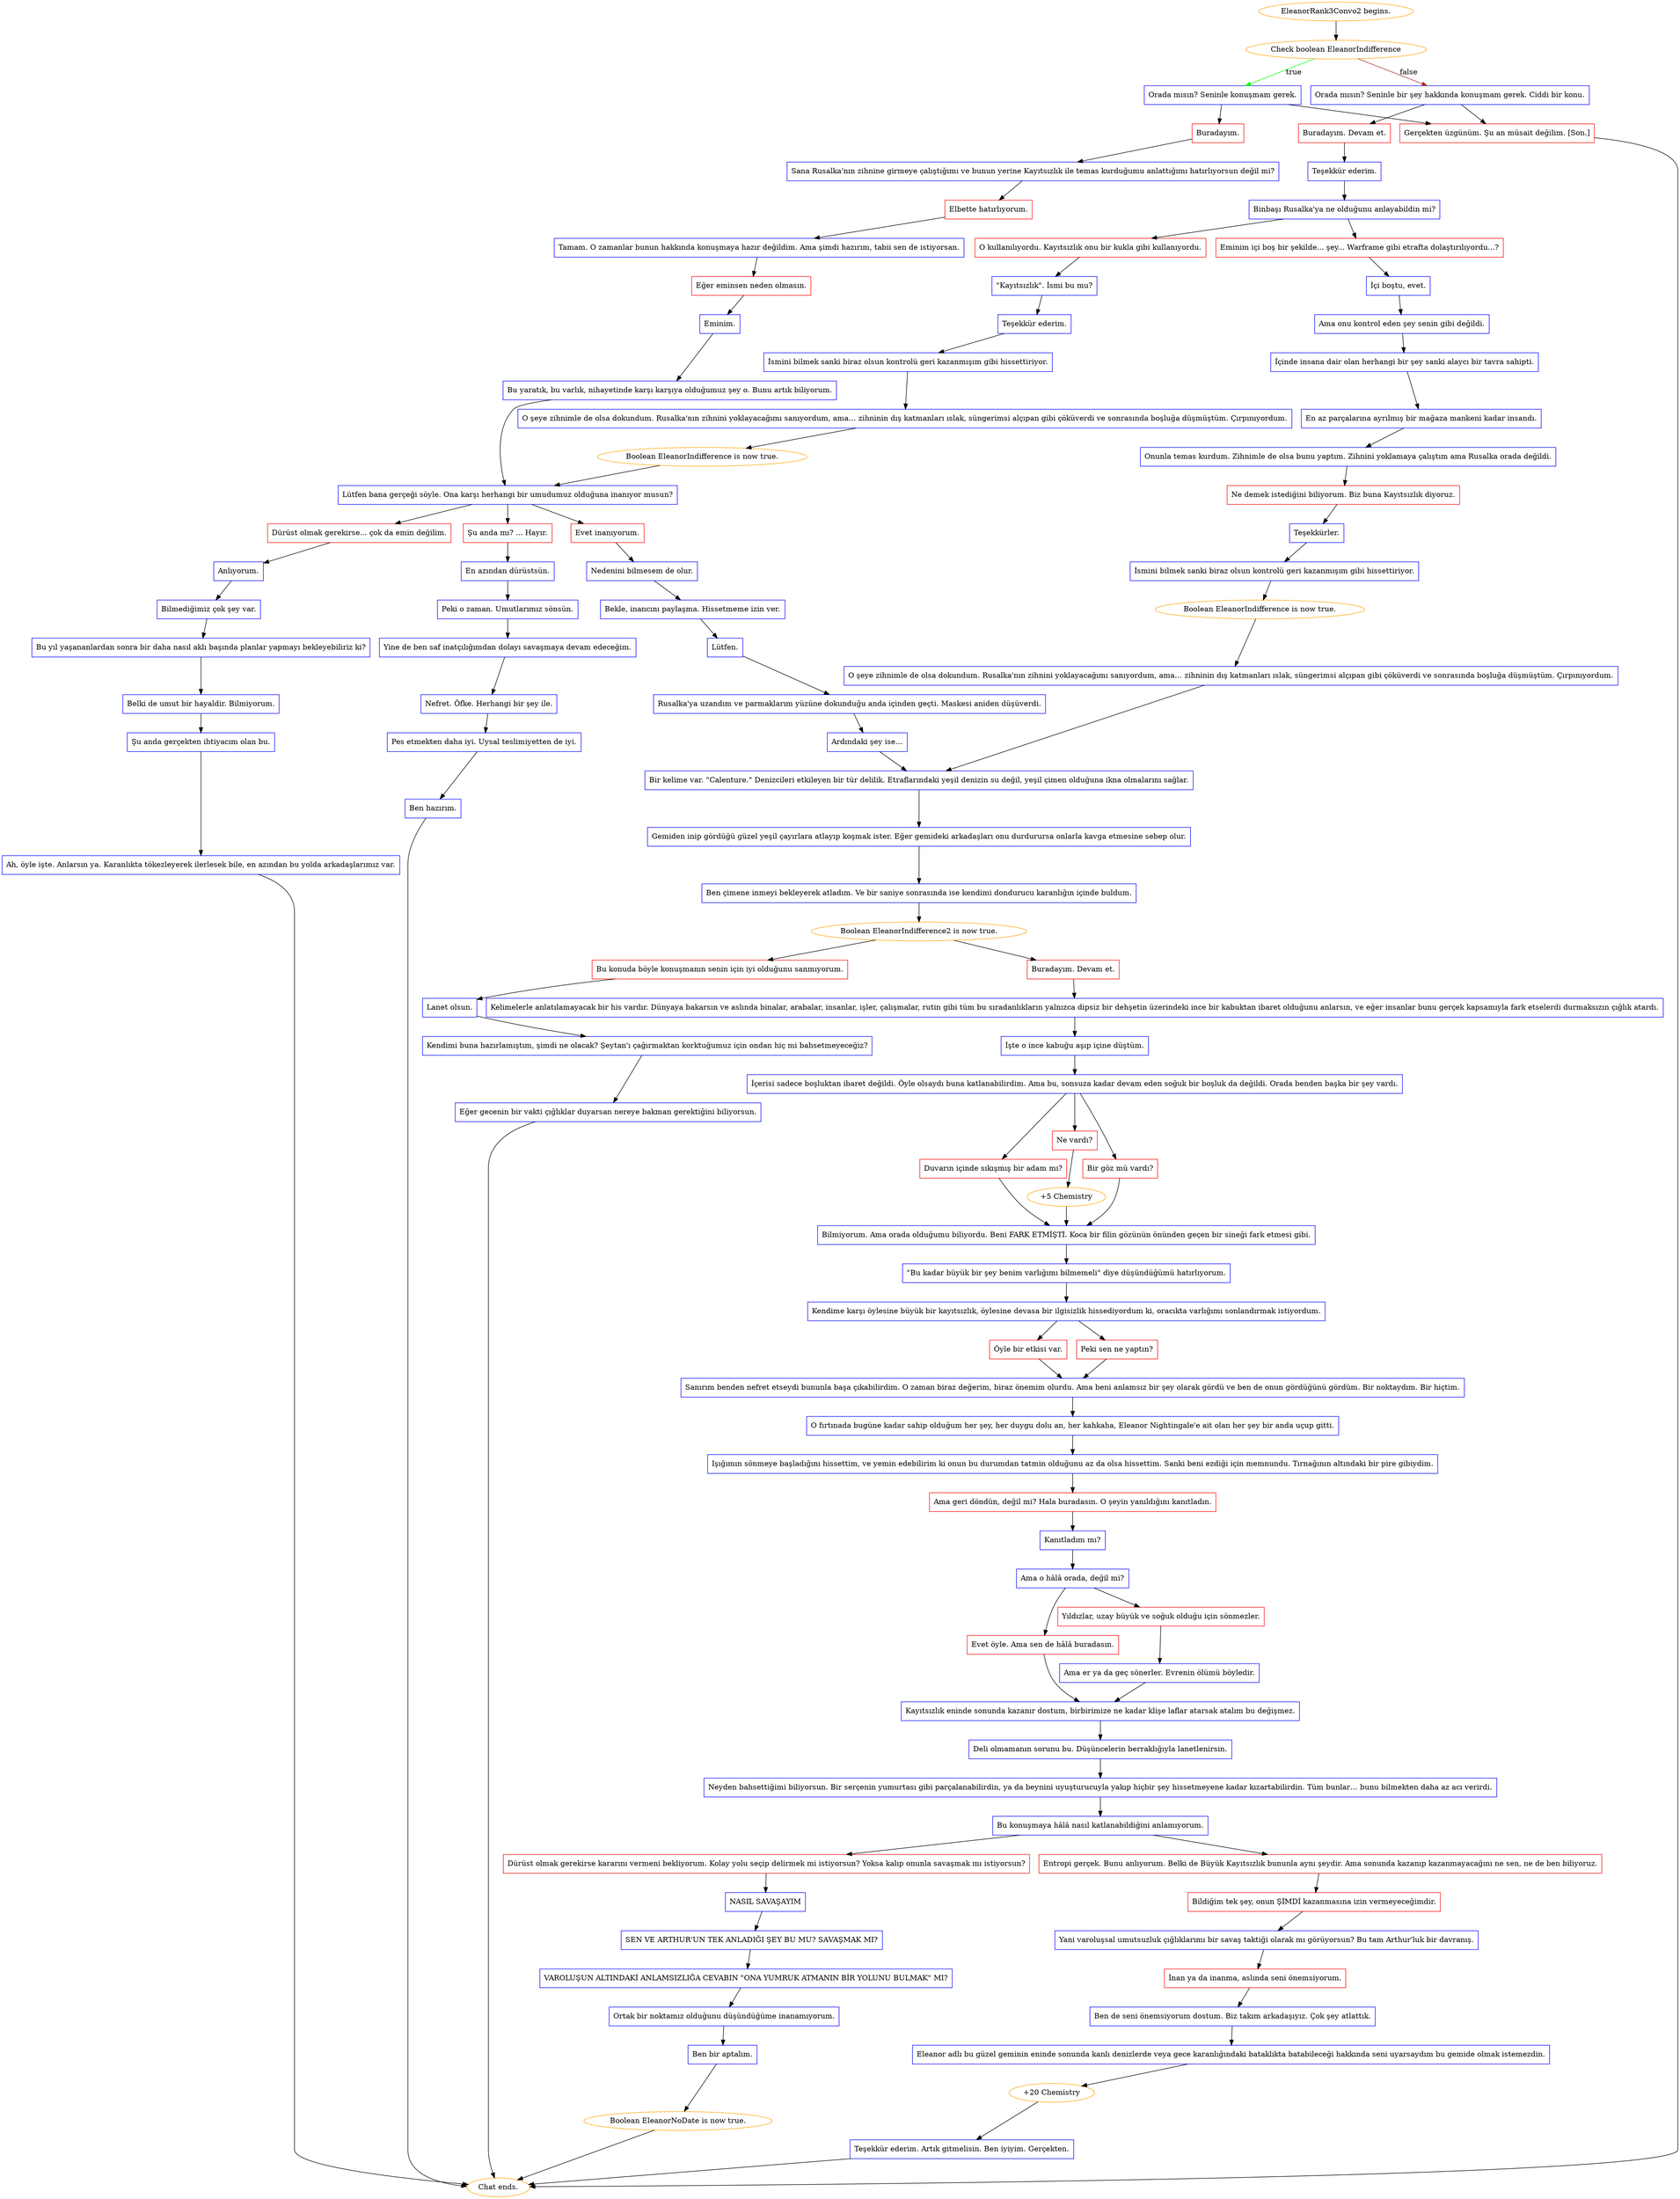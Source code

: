 digraph {
	"EleanorRank3Convo2 begins." [color=orange];
		"EleanorRank3Convo2 begins." -> j3516909029;
	j3516909029 [label="Check boolean EleanorIndifference",color=orange];
		j3516909029 -> j3449823893 [label=true,color=green];
		j3516909029 -> j2231196606 [label=false,color=brown];
	j3449823893 [label="Orada mısın? Seninle konuşmam gerek.",shape=box,color=blue];
		j3449823893 -> j778358729;
		j3449823893 -> j3535811120;
	j2231196606 [label="Orada mısın? Seninle bir şey hakkında konuşmam gerek. Ciddi bir konu.",shape=box,color=blue];
		j2231196606 -> j337157240;
		j2231196606 -> j3535811120;
	j778358729 [label="Buradayım.",shape=box,color=red];
		j778358729 -> j2666482554;
	j3535811120 [label="Gerçekten üzgünüm. Şu an müsait değilim. [Son.]",shape=box,color=red];
		j3535811120 -> "Chat ends.";
	j337157240 [label="Buradayım. Devam et.",shape=box,color=red];
		j337157240 -> j2228031750;
	j2666482554 [label="Sana Rusalka'nın zihnine girmeye çalıştığımı ve bunun yerine Kayıtsızlık ile temas kurduğumu anlattığımı hatırlıyorsun değil mi?",shape=box,color=blue];
		j2666482554 -> j4233343527;
	"Chat ends." [color=orange];
	j2228031750 [label="Teşekkür ederim.",shape=box,color=blue];
		j2228031750 -> j210965394;
	j4233343527 [label="Elbette hatırlıyorum.",shape=box,color=red];
		j4233343527 -> j3494801942;
	j210965394 [label="Binbaşı Rusalka'ya ne olduğunu anlayabildin mi?",shape=box,color=blue];
		j210965394 -> j1659003721;
		j210965394 -> j2871281396;
	j3494801942 [label="Tamam. O zamanlar bunun hakkında konuşmaya hazır değildim. Ama şimdi hazırım, tabii sen de istiyorsan.",shape=box,color=blue];
		j3494801942 -> j639106914;
	j1659003721 [label="O kullanılıyordu. Kayıtsızlık onu bir kukla gibi kullanıyordu.",shape=box,color=red];
		j1659003721 -> j270301048;
	j2871281396 [label="Eminim içi boş bir şekilde... şey... Warframe gibi etrafta dolaştırılıyordu...?",shape=box,color=red];
		j2871281396 -> j752139831;
	j639106914 [label="Eğer eminsen neden olmasın.",shape=box,color=red];
		j639106914 -> j4001177368;
	j270301048 [label="\"Kayıtsızlık\". İsmi bu mu?",shape=box,color=blue];
		j270301048 -> j358008046;
	j752139831 [label="İçi boştu, evet.",shape=box,color=blue];
		j752139831 -> j1549817087;
	j4001177368 [label="Eminim.",shape=box,color=blue];
		j4001177368 -> j2946694062;
	j358008046 [label="Teşekkür ederim.",shape=box,color=blue];
		j358008046 -> j3534419696;
	j1549817087 [label="Ama onu kontrol eden şey senin gibi değildi.",shape=box,color=blue];
		j1549817087 -> j1084348932;
	j2946694062 [label="Bu yaratık, bu varlık, nihayetinde karşı karşıya olduğumuz şey o. Bunu artık biliyorum.",shape=box,color=blue];
		j2946694062 -> j178858836;
	j3534419696 [label="İsmini bilmek sanki biraz olsun kontrolü geri kazanmışım gibi hissettiriyor.",shape=box,color=blue];
		j3534419696 -> j3661025851;
	j1084348932 [label="İçinde insana dair olan herhangi bir şey sanki alaycı bir tavra sahipti.",shape=box,color=blue];
		j1084348932 -> j2371952118;
	j178858836 [label="Lütfen bana gerçeği söyle. Ona karşı herhangi bir umudumuz olduğuna inanıyor musun?",shape=box,color=blue];
		j178858836 -> j4271381654;
		j178858836 -> j1294573627;
		j178858836 -> j1410772753;
	j3661025851 [label="O şeye zihnimle de olsa dokundum. Rusalka'nın zihnini yoklayacağımı sanıyordum, ama… zihninin dış katmanları ıslak, süngerimsi alçıpan gibi çöküverdi ve sonrasında boşluğa düşmüştüm. Çırpınıyordum.",shape=box,color=blue];
		j3661025851 -> j2880214904;
	j2371952118 [label="En az parçalarına ayrılmış bir mağaza mankeni kadar insandı.",shape=box,color=blue];
		j2371952118 -> j2021418895;
	j4271381654 [label="Şu anda mı? ... Hayır.",shape=box,color=red];
		j4271381654 -> j1358037388;
	j1294573627 [label="Dürüst olmak gerekirse... çok da emin değilim.",shape=box,color=red];
		j1294573627 -> j242296857;
	j1410772753 [label="Evet inanıyorum.",shape=box,color=red];
		j1410772753 -> j4220783346;
	j2880214904 [label="Boolean EleanorIndifference is now true.",color=orange];
		j2880214904 -> j178858836;
	j2021418895 [label="Onunla temas kurdum. Zihnimle de olsa bunu yaptım. Zihnini yoklamaya çalıştım ama Rusalka orada değildi.",shape=box,color=blue];
		j2021418895 -> j2167353389;
	j1358037388 [label="En azından dürüstsün.",shape=box,color=blue];
		j1358037388 -> j773027984;
	j242296857 [label="Anlıyorum.",shape=box,color=blue];
		j242296857 -> j227500304;
	j4220783346 [label="Nedenini bilmesem de olur.",shape=box,color=blue];
		j4220783346 -> j3249942875;
	j2167353389 [label="Ne demek istediğini biliyorum. Biz buna Kayıtsızlık diyoruz.",shape=box,color=red];
		j2167353389 -> j2279085259;
	j773027984 [label="Peki o zaman. Umutlarımız sönsün.",shape=box,color=blue];
		j773027984 -> j3752404607;
	j227500304 [label="Bilmediğimiz çok şey var.",shape=box,color=blue];
		j227500304 -> j138696996;
	j3249942875 [label="Bekle, inancını paylaşma. Hissetmeme izin ver.",shape=box,color=blue];
		j3249942875 -> j936805041;
	j2279085259 [label="Teşekkürler.",shape=box,color=blue];
		j2279085259 -> j3274977434;
	j3752404607 [label="Yine de ben saf inatçılığımdan dolayı savaşmaya devam edeceğim.",shape=box,color=blue];
		j3752404607 -> j3969341745;
	j138696996 [label="Bu yıl yaşananlardan sonra bir daha nasıl aklı başında planlar yapmayı bekleyebiliriz ki?",shape=box,color=blue];
		j138696996 -> j1603102114;
	j936805041 [label="Lütfen.",shape=box,color=blue];
		j936805041 -> j1281503580;
	j3274977434 [label="İsmini bilmek sanki biraz olsun kontrolü geri kazanmışım gibi hissettiriyor.",shape=box,color=blue];
		j3274977434 -> j4234284685;
	j3969341745 [label="Nefret. Öfke. Herhangi bir şey ile.",shape=box,color=blue];
		j3969341745 -> j2888705056;
	j1603102114 [label="Belki de umut bir hayaldir. Bilmiyorum.",shape=box,color=blue];
		j1603102114 -> j1536815178;
	j1281503580 [label="Rusalka'ya uzandım ve parmaklarım yüzüne dokunduğu anda içinden geçti. Maskesi aniden düşüverdi.",shape=box,color=blue];
		j1281503580 -> j4080411867;
	j4234284685 [label="Boolean EleanorIndifference is now true.",color=orange];
		j4234284685 -> j1481517016;
	j2888705056 [label="Pes etmekten daha iyi. Uysal teslimiyetten de iyi.",shape=box,color=blue];
		j2888705056 -> j850560907;
	j1536815178 [label="Şu anda gerçekten ihtiyacım olan bu.",shape=box,color=blue];
		j1536815178 -> j2970822317;
	j4080411867 [label="Ardındaki şey ise…",shape=box,color=blue];
		j4080411867 -> j2616581310;
	j1481517016 [label="O şeye zihnimle de olsa dokundum. Rusalka'nın zihnini yoklayacağımı sanıyordum, ama… zihninin dış katmanları ıslak, süngerimsi alçıpan gibi çöküverdi ve sonrasında boşluğa düşmüştüm. Çırpınıyordum.",shape=box,color=blue];
		j1481517016 -> j2616581310;
	j850560907 [label="Ben hazırım.",shape=box,color=blue];
		j850560907 -> "Chat ends.";
	j2970822317 [label="Ah, öyle işte. Anlarsın ya. Karanlıkta tökezleyerek ilerlesek bile, en azından bu yolda arkadaşlarımız var.",shape=box,color=blue];
		j2970822317 -> "Chat ends.";
	j2616581310 [label="Bir kelime var. \"Calenture.\" Denizcileri etkileyen bir tür delilik. Etraflarındaki yeşil denizin su değil, yeşil çimen olduğuna ikna olmalarını sağlar.",shape=box,color=blue];
		j2616581310 -> j1776038743;
	j1776038743 [label="Gemiden inip gördüğü güzel yeşil çayırlara atlayıp koşmak ister. Eğer gemideki arkadaşları onu durdurursa onlarla kavga etmesine sebep olur.",shape=box,color=blue];
		j1776038743 -> j3158885797;
	j3158885797 [label="Ben çimene inmeyi bekleyerek atladım. Ve bir saniye sonrasında ise kendimi dondurucu karanlığın içinde buldum.",shape=box,color=blue];
		j3158885797 -> j1431067385;
	j1431067385 [label="Boolean EleanorIndifference2 is now true.",color=orange];
		j1431067385 -> j3435798662;
		j1431067385 -> j988149420;
	j3435798662 [label="Bu konuda böyle konuşmanın senin için iyi olduğunu sanmıyorum.",shape=box,color=red];
		j3435798662 -> j4131485026;
	j988149420 [label="Buradayım. Devam et.",shape=box,color=red];
		j988149420 -> j669043875;
	j4131485026 [label="Lanet olsun.",shape=box,color=blue];
		j4131485026 -> j2374666188;
	j669043875 [label="Kelimelerle anlatılamayacak bir his vardır. Dünyaya bakarsın ve aslında binalar, arabalar, insanlar, işler, çalışmalar, rutin gibi tüm bu sıradanlıkların yalnızca dipsiz bir dehşetin üzerindeki ince bir kabuktan ibaret olduğunu anlarsın, ve eğer insanlar bunu gerçek kapsamıyla fark etselerdi durmaksızın çığlık atardı.",shape=box,color=blue];
		j669043875 -> j665631062;
	j2374666188 [label="Kendimi buna hazırlamıştım, şimdi ne olacak? Şeytan'ı çağırmaktan korktuğumuz için ondan hiç mi bahsetmeyeceğiz?",shape=box,color=blue];
		j2374666188 -> j4056034919;
	j665631062 [label="İşte o ince kabuğu aşıp içine düştüm.",shape=box,color=blue];
		j665631062 -> j3210153977;
	j4056034919 [label="Eğer gecenin bir vakti çığlıklar duyarsan nereye bakman gerektiğini biliyorsun.",shape=box,color=blue];
		j4056034919 -> "Chat ends.";
	j3210153977 [label="İçerisi sadece boşluktan ibaret değildi. Öyle olsaydı buna katlanabilirdim. Ama bu, sonsuza kadar devam eden soğuk bir boşluk da değildi. Orada benden başka bir şey vardı.",shape=box,color=blue];
		j3210153977 -> j6805184;
		j3210153977 -> j2772465834;
		j3210153977 -> j2364147410;
	j6805184 [label="Bir göz mü vardı?",shape=box,color=red];
		j6805184 -> j4225565757;
	j2772465834 [label="Duvarın içinde sıkışmış bir adam mı?",shape=box,color=red];
		j2772465834 -> j4225565757;
	j2364147410 [label="Ne vardı?",shape=box,color=red];
		j2364147410 -> j1866566846;
	j4225565757 [label="Bilmiyorum. Ama orada olduğumu biliyordu. Beni FARK ETMİŞTİ. Koca bir filin gözünün önünden geçen bir sineği fark etmesi gibi.",shape=box,color=blue];
		j4225565757 -> j2129060999;
	j1866566846 [label="+5 Chemistry",color=orange];
		j1866566846 -> j4225565757;
	j2129060999 [label="\"Bu kadar büyük bir şey benim varlığımı bilmemeli\" diye düşündüğümü hatırlıyorum.",shape=box,color=blue];
		j2129060999 -> j30451620;
	j30451620 [label="Kendime karşı öylesine büyük bir kayıtsızlık, öylesine devasa bir ilgisizlik hissediyordum ki, oracıkta varlığımı sonlandırmak istiyordum.",shape=box,color=blue];
		j30451620 -> j4283178209;
		j30451620 -> j342319172;
	j4283178209 [label="Öyle bir etkisi var.",shape=box,color=red];
		j4283178209 -> j26423155;
	j342319172 [label="Peki sen ne yaptın?",shape=box,color=red];
		j342319172 -> j26423155;
	j26423155 [label="Sanırım benden nefret etseydi bununla başa çıkabilirdim. O zaman biraz değerim, biraz önemim olurdu. Ama beni anlamsız bir şey olarak gördü ve ben de onun gördüğünü gördüm. Bir noktaydım. Bir hiçtim.",shape=box,color=blue];
		j26423155 -> j1468665646;
	j1468665646 [label="O fırtınada bugüne kadar sahip olduğum her şey, her duygu dolu an, her kahkaha, Eleanor Nightingale'e ait olan her şey bir anda uçup gitti.",shape=box,color=blue];
		j1468665646 -> j2494826187;
	j2494826187 [label="Işığımın sönmeye başladığını hissettim, ve yemin edebilirim ki onun bu durumdan tatmin olduğunu az da olsa hissettim. Sanki beni ezdiği için memnundu. Tırnağının altındaki bir pire gibiydim.",shape=box,color=blue];
		j2494826187 -> j93872287;
	j93872287 [label="Ama geri döndün, değil mi? Hala buradasın. O şeyin yanıldığını kanıtladın.",shape=box,color=red];
		j93872287 -> j384565626;
	j384565626 [label="Kanıtladım mı?",shape=box,color=blue];
		j384565626 -> j4019616889;
	j4019616889 [label="Ama o hâlâ orada, değil mi?",shape=box,color=blue];
		j4019616889 -> j2737225936;
		j4019616889 -> j3907640650;
	j2737225936 [label="Evet öyle. Ama sen de hâlâ buradasın.",shape=box,color=red];
		j2737225936 -> j334541884;
	j3907640650 [label="Yıldızlar, uzay büyük ve soğuk olduğu için sönmezler.",shape=box,color=red];
		j3907640650 -> j2593728290;
	j334541884 [label="Kayıtsızlık eninde sonunda kazanır dostum, birbirimize ne kadar klişe laflar atarsak atalım bu değişmez.",shape=box,color=blue];
		j334541884 -> j1149037662;
	j2593728290 [label="Ama er ya da geç sönerler. Evrenin ölümü böyledir.",shape=box,color=blue];
		j2593728290 -> j334541884;
	j1149037662 [label="Deli olmamanın sorunu bu. Düşüncelerin berraklığıyla lanetlenirsin.",shape=box,color=blue];
		j1149037662 -> j2508667297;
	j2508667297 [label="Neyden bahsettiğimi biliyorsun. Bir serçenin yumurtası gibi parçalanabilirdin, ya da beynini uyuşturucuyla yakıp hiçbir şey hissetmeyene kadar kızartabilirdin. Tüm bunlar… bunu bilmekten daha az acı verirdi.",shape=box,color=blue];
		j2508667297 -> j173530172;
	j173530172 [label="Bu konuşmaya hâlâ nasıl katlanabildiğini anlamıyorum.",shape=box,color=blue];
		j173530172 -> j2088305879;
		j173530172 -> j388639196;
	j2088305879 [label="Entropi gerçek. Bunu anlıyorum. Belki de Büyük Kayıtsızlık bununla aynı şeydir. Ama sonunda kazanıp kazanmayacağını ne sen, ne de ben biliyoruz.",shape=box,color=red];
		j2088305879 -> j1995134997;
	j388639196 [label="Dürüst olmak gerekirse kararını vermeni bekliyorum. Kolay yolu seçip delirmek mi istiyorsun? Yoksa kalıp onunla savaşmak mı istiyorsun?",shape=box,color=red];
		j388639196 -> j1667059544;
	j1995134997 [label="Bildiğim tek şey, onun ŞİMDİ kazanmasına izin vermeyeceğimdir.",shape=box,color=red];
		j1995134997 -> j2393427781;
	j1667059544 [label="NASIL SAVAŞAYIM",shape=box,color=blue];
		j1667059544 -> j857819514;
	j2393427781 [label="Yani varoluşsal umutsuzluk çığlıklarımı bir savaş taktiği olarak mı görüyorsun? Bu tam Arthur'luk bir davranış.",shape=box,color=blue];
		j2393427781 -> j3792558638;
	j857819514 [label="SEN VE ARTHUR'UN TEK ANLADIĞI ŞEY BU MU? SAVAŞMAK MI?",shape=box,color=blue];
		j857819514 -> j806496614;
	j3792558638 [label="İnan ya da inanma, aslında seni önemsiyorum.",shape=box,color=red];
		j3792558638 -> j1240725352;
	j806496614 [label="VAROLUŞUN ALTINDAKİ ANLAMSIZLIĞA CEVABIN \"ONA YUMRUK ATMANIN BİR YOLUNU BULMAK\" MI?",shape=box,color=blue];
		j806496614 -> j1131901915;
	j1240725352 [label="Ben de seni önemsiyorum dostum. Biz takım arkadaşıyız. Çok şey atlattık.",shape=box,color=blue];
		j1240725352 -> j688298869;
	j1131901915 [label="Ortak bir noktamız olduğunu düşündüğüme inanamıyorum.",shape=box,color=blue];
		j1131901915 -> j1562993490;
	j688298869 [label="Eleanor adlı bu güzel geminin eninde sonunda kanlı denizlerde veya gece karanlığındaki bataklıkta batabileceği hakkında seni uyarsaydım bu gemide olmak istemezdin.",shape=box,color=blue];
		j688298869 -> j2140214951;
	j1562993490 [label="Ben bir aptalım.",shape=box,color=blue];
		j1562993490 -> j2728200779;
	j2140214951 [label="+20 Chemistry",color=orange];
		j2140214951 -> j3971885133;
	j2728200779 [label="Boolean EleanorNoDate is now true.",color=orange];
		j2728200779 -> "Chat ends.";
	j3971885133 [label="Teşekkür ederim. Artık gitmelisin. Ben iyiyim. Gerçekten.",shape=box,color=blue];
		j3971885133 -> "Chat ends.";
}